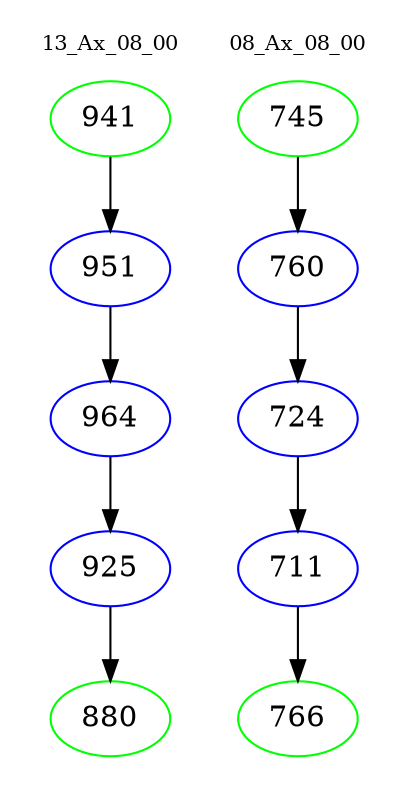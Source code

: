 digraph{
subgraph cluster_0 {
color = white
label = "13_Ax_08_00";
fontsize=10;
T0_941 [label="941", color="green"]
T0_941 -> T0_951 [color="black"]
T0_951 [label="951", color="blue"]
T0_951 -> T0_964 [color="black"]
T0_964 [label="964", color="blue"]
T0_964 -> T0_925 [color="black"]
T0_925 [label="925", color="blue"]
T0_925 -> T0_880 [color="black"]
T0_880 [label="880", color="green"]
}
subgraph cluster_1 {
color = white
label = "08_Ax_08_00";
fontsize=10;
T1_745 [label="745", color="green"]
T1_745 -> T1_760 [color="black"]
T1_760 [label="760", color="blue"]
T1_760 -> T1_724 [color="black"]
T1_724 [label="724", color="blue"]
T1_724 -> T1_711 [color="black"]
T1_711 [label="711", color="blue"]
T1_711 -> T1_766 [color="black"]
T1_766 [label="766", color="green"]
}
}

